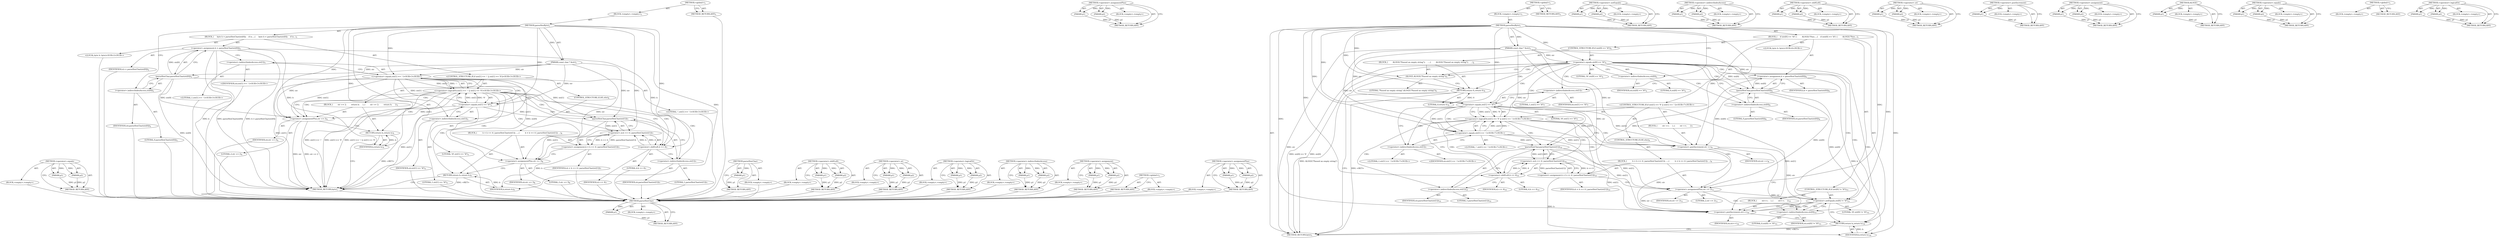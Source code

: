 digraph "&lt;operator&gt;.logicalOr" {
vulnerable_95 [label=<(METHOD,&lt;operator&gt;.equals)>];
vulnerable_96 [label=<(PARAM,p1)>];
vulnerable_97 [label=<(PARAM,p2)>];
vulnerable_98 [label=<(BLOCK,&lt;empty&gt;,&lt;empty&gt;)>];
vulnerable_99 [label=<(METHOD_RETURN,ANY)>];
vulnerable_6 [label=<(METHOD,&lt;global&gt;)<SUB>1</SUB>>];
vulnerable_7 [label=<(BLOCK,&lt;empty&gt;,&lt;empty&gt;)<SUB>1</SUB>>];
vulnerable_8 [label=<(METHOD,parseHexByte)<SUB>1</SUB>>];
vulnerable_9 [label=<(PARAM,const char * &amp;str)<SUB>1</SUB>>];
vulnerable_10 [label=<(BLOCK,{
     byte b = parseHexChar(str[0]);
    if (s...,{
     byte b = parseHexChar(str[0]);
    if (s...)<SUB>1</SUB>>];
vulnerable_11 [label="<(LOCAL,byte b: byte)<SUB>2</SUB>>"];
vulnerable_12 [label=<(&lt;operator&gt;.assignment,b = parseHexChar(str[0]))<SUB>2</SUB>>];
vulnerable_13 [label=<(IDENTIFIER,b,b = parseHexChar(str[0]))<SUB>2</SUB>>];
vulnerable_14 [label=<(parseHexChar,parseHexChar(str[0]))<SUB>2</SUB>>];
vulnerable_15 [label=<(&lt;operator&gt;.indirectIndexAccess,str[0])<SUB>2</SUB>>];
vulnerable_16 [label=<(IDENTIFIER,str,parseHexChar(str[0]))<SUB>2</SUB>>];
vulnerable_17 [label=<(LITERAL,0,parseHexChar(str[0]))<SUB>2</SUB>>];
vulnerable_18 [label="<(CONTROL_STRUCTURE,IF,if (str[1] == ':' || str[1] == '\0'))<SUB>3</SUB>>"];
vulnerable_19 [label="<(&lt;operator&gt;.logicalOr,str[1] == ':' || str[1] == '\0')<SUB>3</SUB>>"];
vulnerable_20 [label="<(&lt;operator&gt;.equals,str[1] == ':')<SUB>3</SUB>>"];
vulnerable_21 [label=<(&lt;operator&gt;.indirectIndexAccess,str[1])<SUB>3</SUB>>];
vulnerable_22 [label="<(IDENTIFIER,str,str[1] == ':')<SUB>3</SUB>>"];
vulnerable_23 [label="<(LITERAL,1,str[1] == ':')<SUB>3</SUB>>"];
vulnerable_24 [label="<(LITERAL,':',str[1] == ':')<SUB>3</SUB>>"];
vulnerable_25 [label=<(&lt;operator&gt;.equals,str[1] == '\0')<SUB>3</SUB>>];
vulnerable_26 [label=<(&lt;operator&gt;.indirectIndexAccess,str[1])<SUB>3</SUB>>];
vulnerable_27 [label=<(IDENTIFIER,str,str[1] == '\0')<SUB>3</SUB>>];
vulnerable_28 [label=<(LITERAL,1,str[1] == '\0')<SUB>3</SUB>>];
vulnerable_29 [label=<(LITERAL,'\0',str[1] == '\0')<SUB>3</SUB>>];
vulnerable_30 [label=<(BLOCK,{
        str += 2;
        return b;
     },{
        str += 2;
        return b;
     })<SUB>3</SUB>>];
vulnerable_31 [label=<(&lt;operator&gt;.assignmentPlus,str += 2)<SUB>4</SUB>>];
vulnerable_32 [label=<(IDENTIFIER,str,str += 2)<SUB>4</SUB>>];
vulnerable_33 [label=<(LITERAL,2,str += 2)<SUB>4</SUB>>];
vulnerable_34 [label=<(RETURN,return b;,return b;)<SUB>5</SUB>>];
vulnerable_35 [label=<(IDENTIFIER,b,return b;)<SUB>5</SUB>>];
vulnerable_36 [label=<(CONTROL_STRUCTURE,ELSE,else)<SUB>6</SUB>>];
vulnerable_37 [label=<(BLOCK,{
         b = b &lt;&lt; 4 | parseHexChar(str[1]);
 ...,{
         b = b &lt;&lt; 4 | parseHexChar(str[1]);
 ...)<SUB>6</SUB>>];
vulnerable_38 [label=<(&lt;operator&gt;.assignment,b = b &lt;&lt; 4 | parseHexChar(str[1]))<SUB>7</SUB>>];
vulnerable_39 [label=<(IDENTIFIER,b,b = b &lt;&lt; 4 | parseHexChar(str[1]))<SUB>7</SUB>>];
vulnerable_40 [label=<(&lt;operator&gt;.or,b &lt;&lt; 4 | parseHexChar(str[1]))<SUB>7</SUB>>];
vulnerable_41 [label=<(&lt;operator&gt;.shiftLeft,b &lt;&lt; 4)<SUB>7</SUB>>];
vulnerable_42 [label=<(IDENTIFIER,b,b &lt;&lt; 4)<SUB>7</SUB>>];
vulnerable_43 [label=<(LITERAL,4,b &lt;&lt; 4)<SUB>7</SUB>>];
vulnerable_44 [label=<(parseHexChar,parseHexChar(str[1]))<SUB>7</SUB>>];
vulnerable_45 [label=<(&lt;operator&gt;.indirectIndexAccess,str[1])<SUB>7</SUB>>];
vulnerable_46 [label=<(IDENTIFIER,str,parseHexChar(str[1]))<SUB>7</SUB>>];
vulnerable_47 [label=<(LITERAL,1,parseHexChar(str[1]))<SUB>7</SUB>>];
vulnerable_48 [label=<(&lt;operator&gt;.assignmentPlus,str += 3)<SUB>8</SUB>>];
vulnerable_49 [label=<(IDENTIFIER,str,str += 3)<SUB>8</SUB>>];
vulnerable_50 [label=<(LITERAL,3,str += 3)<SUB>8</SUB>>];
vulnerable_51 [label=<(RETURN,return b;,return b;)<SUB>9</SUB>>];
vulnerable_52 [label=<(IDENTIFIER,b,return b;)<SUB>9</SUB>>];
vulnerable_53 [label=<(METHOD_RETURN,byte)<SUB>1</SUB>>];
vulnerable_55 [label=<(METHOD_RETURN,ANY)<SUB>1</SUB>>];
vulnerable_81 [label=<(METHOD,parseHexChar)>];
vulnerable_82 [label=<(PARAM,p1)>];
vulnerable_83 [label=<(BLOCK,&lt;empty&gt;,&lt;empty&gt;)>];
vulnerable_84 [label=<(METHOD_RETURN,ANY)>];
vulnerable_110 [label=<(METHOD,&lt;operator&gt;.shiftLeft)>];
vulnerable_111 [label=<(PARAM,p1)>];
vulnerable_112 [label=<(PARAM,p2)>];
vulnerable_113 [label=<(BLOCK,&lt;empty&gt;,&lt;empty&gt;)>];
vulnerable_114 [label=<(METHOD_RETURN,ANY)>];
vulnerable_105 [label=<(METHOD,&lt;operator&gt;.or)>];
vulnerable_106 [label=<(PARAM,p1)>];
vulnerable_107 [label=<(PARAM,p2)>];
vulnerable_108 [label=<(BLOCK,&lt;empty&gt;,&lt;empty&gt;)>];
vulnerable_109 [label=<(METHOD_RETURN,ANY)>];
vulnerable_90 [label=<(METHOD,&lt;operator&gt;.logicalOr)>];
vulnerable_91 [label=<(PARAM,p1)>];
vulnerable_92 [label=<(PARAM,p2)>];
vulnerable_93 [label=<(BLOCK,&lt;empty&gt;,&lt;empty&gt;)>];
vulnerable_94 [label=<(METHOD_RETURN,ANY)>];
vulnerable_85 [label=<(METHOD,&lt;operator&gt;.indirectIndexAccess)>];
vulnerable_86 [label=<(PARAM,p1)>];
vulnerable_87 [label=<(PARAM,p2)>];
vulnerable_88 [label=<(BLOCK,&lt;empty&gt;,&lt;empty&gt;)>];
vulnerable_89 [label=<(METHOD_RETURN,ANY)>];
vulnerable_76 [label=<(METHOD,&lt;operator&gt;.assignment)>];
vulnerable_77 [label=<(PARAM,p1)>];
vulnerable_78 [label=<(PARAM,p2)>];
vulnerable_79 [label=<(BLOCK,&lt;empty&gt;,&lt;empty&gt;)>];
vulnerable_80 [label=<(METHOD_RETURN,ANY)>];
vulnerable_70 [label=<(METHOD,&lt;global&gt;)<SUB>1</SUB>>];
vulnerable_71 [label=<(BLOCK,&lt;empty&gt;,&lt;empty&gt;)>];
vulnerable_72 [label=<(METHOD_RETURN,ANY)>];
vulnerable_100 [label=<(METHOD,&lt;operator&gt;.assignmentPlus)>];
vulnerable_101 [label=<(PARAM,p1)>];
vulnerable_102 [label=<(PARAM,p2)>];
vulnerable_103 [label=<(BLOCK,&lt;empty&gt;,&lt;empty&gt;)>];
vulnerable_104 [label=<(METHOD_RETURN,ANY)>];
fixed_114 [label=<(METHOD,parseHexChar)>];
fixed_115 [label=<(PARAM,p1)>];
fixed_116 [label=<(BLOCK,&lt;empty&gt;,&lt;empty&gt;)>];
fixed_117 [label=<(METHOD_RETURN,ANY)>];
fixed_137 [label=<(METHOD,&lt;operator&gt;.assignmentPlus)>];
fixed_138 [label=<(PARAM,p1)>];
fixed_139 [label=<(PARAM,p2)>];
fixed_140 [label=<(BLOCK,&lt;empty&gt;,&lt;empty&gt;)>];
fixed_141 [label=<(METHOD_RETURN,ANY)>];
fixed_6 [label=<(METHOD,&lt;global&gt;)<SUB>1</SUB>>];
fixed_7 [label=<(BLOCK,&lt;empty&gt;,&lt;empty&gt;)<SUB>1</SUB>>];
fixed_8 [label=<(METHOD,parseHexByte)<SUB>1</SUB>>];
fixed_9 [label=<(PARAM,const char * &amp;str)<SUB>1</SUB>>];
fixed_10 [label=<(BLOCK,{
    if (str[0] == '\0') {
        ALOGE(&quot;Pass...,{
    if (str[0] == '\0') {
        ALOGE(&quot;Pass...)<SUB>1</SUB>>];
fixed_11 [label=<(CONTROL_STRUCTURE,IF,if (str[0] == '\0'))<SUB>2</SUB>>];
fixed_12 [label=<(&lt;operator&gt;.equals,str[0] == '\0')<SUB>2</SUB>>];
fixed_13 [label=<(&lt;operator&gt;.indirectIndexAccess,str[0])<SUB>2</SUB>>];
fixed_14 [label=<(IDENTIFIER,str,str[0] == '\0')<SUB>2</SUB>>];
fixed_15 [label=<(LITERAL,0,str[0] == '\0')<SUB>2</SUB>>];
fixed_16 [label=<(LITERAL,'\0',str[0] == '\0')<SUB>2</SUB>>];
fixed_17 [label=<(BLOCK,{
        ALOGE(&quot;Passed an empty string&quot;);
    ...,{
        ALOGE(&quot;Passed an empty string&quot;);
    ...)<SUB>2</SUB>>];
fixed_18 [label=<(ALOGE,ALOGE(&quot;Passed an empty string&quot;))<SUB>3</SUB>>];
fixed_19 [label=<(LITERAL,&quot;Passed an empty string&quot;,ALOGE(&quot;Passed an empty string&quot;))<SUB>3</SUB>>];
fixed_20 [label=<(RETURN,return 0;,return 0;)<SUB>4</SUB>>];
fixed_21 [label=<(LITERAL,0,return 0;)<SUB>4</SUB>>];
fixed_22 [label="<(LOCAL,byte b: byte)<SUB>6</SUB>>"];
fixed_23 [label=<(&lt;operator&gt;.assignment,b = parseHexChar(str[0]))<SUB>6</SUB>>];
fixed_24 [label=<(IDENTIFIER,b,b = parseHexChar(str[0]))<SUB>6</SUB>>];
fixed_25 [label=<(parseHexChar,parseHexChar(str[0]))<SUB>6</SUB>>];
fixed_26 [label=<(&lt;operator&gt;.indirectIndexAccess,str[0])<SUB>6</SUB>>];
fixed_27 [label=<(IDENTIFIER,str,parseHexChar(str[0]))<SUB>6</SUB>>];
fixed_28 [label=<(LITERAL,0,parseHexChar(str[0]))<SUB>6</SUB>>];
fixed_29 [label="<(CONTROL_STRUCTURE,IF,if (str[1] == '\0' || str[1] == ':'))<SUB>7</SUB>>"];
fixed_30 [label="<(&lt;operator&gt;.logicalOr,str[1] == '\0' || str[1] == ':')<SUB>7</SUB>>"];
fixed_31 [label=<(&lt;operator&gt;.equals,str[1] == '\0')<SUB>7</SUB>>];
fixed_32 [label=<(&lt;operator&gt;.indirectIndexAccess,str[1])<SUB>7</SUB>>];
fixed_33 [label=<(IDENTIFIER,str,str[1] == '\0')<SUB>7</SUB>>];
fixed_34 [label=<(LITERAL,1,str[1] == '\0')<SUB>7</SUB>>];
fixed_35 [label=<(LITERAL,'\0',str[1] == '\0')<SUB>7</SUB>>];
fixed_36 [label="<(&lt;operator&gt;.equals,str[1] == ':')<SUB>7</SUB>>"];
fixed_37 [label=<(&lt;operator&gt;.indirectIndexAccess,str[1])<SUB>7</SUB>>];
fixed_38 [label="<(IDENTIFIER,str,str[1] == ':')<SUB>7</SUB>>"];
fixed_39 [label="<(LITERAL,1,str[1] == ':')<SUB>7</SUB>>"];
fixed_40 [label="<(LITERAL,':',str[1] == ':')<SUB>7</SUB>>"];
fixed_41 [label=<(BLOCK,{
        str ++;
     },{
        str ++;
     })<SUB>7</SUB>>];
fixed_42 [label=<(&lt;operator&gt;.postIncrement,str ++)<SUB>8</SUB>>];
fixed_43 [label=<(IDENTIFIER,str,str ++)<SUB>8</SUB>>];
fixed_44 [label=<(CONTROL_STRUCTURE,ELSE,else)<SUB>9</SUB>>];
fixed_45 [label=<(BLOCK,{
         b = b &lt;&lt; 4 | parseHexChar(str[1]);
 ...,{
         b = b &lt;&lt; 4 | parseHexChar(str[1]);
 ...)<SUB>9</SUB>>];
fixed_46 [label=<(&lt;operator&gt;.assignment,b = b &lt;&lt; 4 | parseHexChar(str[1]))<SUB>10</SUB>>];
fixed_47 [label=<(IDENTIFIER,b,b = b &lt;&lt; 4 | parseHexChar(str[1]))<SUB>10</SUB>>];
fixed_48 [label=<(&lt;operator&gt;.or,b &lt;&lt; 4 | parseHexChar(str[1]))<SUB>10</SUB>>];
fixed_49 [label=<(&lt;operator&gt;.shiftLeft,b &lt;&lt; 4)<SUB>10</SUB>>];
fixed_50 [label=<(IDENTIFIER,b,b &lt;&lt; 4)<SUB>10</SUB>>];
fixed_51 [label=<(LITERAL,4,b &lt;&lt; 4)<SUB>10</SUB>>];
fixed_52 [label=<(parseHexChar,parseHexChar(str[1]))<SUB>10</SUB>>];
fixed_53 [label=<(&lt;operator&gt;.indirectIndexAccess,str[1])<SUB>10</SUB>>];
fixed_54 [label=<(IDENTIFIER,str,parseHexChar(str[1]))<SUB>10</SUB>>];
fixed_55 [label=<(LITERAL,1,parseHexChar(str[1]))<SUB>10</SUB>>];
fixed_56 [label=<(&lt;operator&gt;.assignmentPlus,str += 2)<SUB>11</SUB>>];
fixed_57 [label=<(IDENTIFIER,str,str += 2)<SUB>11</SUB>>];
fixed_58 [label=<(LITERAL,2,str += 2)<SUB>11</SUB>>];
fixed_59 [label=<(CONTROL_STRUCTURE,IF,if (str[0] != '\0'))<SUB>15</SUB>>];
fixed_60 [label=<(&lt;operator&gt;.notEquals,str[0] != '\0')<SUB>15</SUB>>];
fixed_61 [label=<(&lt;operator&gt;.indirectIndexAccess,str[0])<SUB>15</SUB>>];
fixed_62 [label=<(IDENTIFIER,str,str[0] != '\0')<SUB>15</SUB>>];
fixed_63 [label=<(LITERAL,0,str[0] != '\0')<SUB>15</SUB>>];
fixed_64 [label=<(LITERAL,'\0',str[0] != '\0')<SUB>15</SUB>>];
fixed_65 [label=<(BLOCK,{
        str++;
    },{
        str++;
    })<SUB>15</SUB>>];
fixed_66 [label=<(&lt;operator&gt;.postIncrement,str++)<SUB>16</SUB>>];
fixed_67 [label=<(IDENTIFIER,str,str++)<SUB>16</SUB>>];
fixed_68 [label=<(RETURN,return b;,return b;)<SUB>18</SUB>>];
fixed_69 [label=<(IDENTIFIER,b,return b;)<SUB>18</SUB>>];
fixed_70 [label=<(METHOD_RETURN,byte)<SUB>1</SUB>>];
fixed_72 [label=<(METHOD_RETURN,ANY)<SUB>1</SUB>>];
fixed_142 [label=<(METHOD,&lt;operator&gt;.notEquals)>];
fixed_143 [label=<(PARAM,p1)>];
fixed_144 [label=<(PARAM,p2)>];
fixed_145 [label=<(BLOCK,&lt;empty&gt;,&lt;empty&gt;)>];
fixed_146 [label=<(METHOD_RETURN,ANY)>];
fixed_100 [label=<(METHOD,&lt;operator&gt;.indirectIndexAccess)>];
fixed_101 [label=<(PARAM,p1)>];
fixed_102 [label=<(PARAM,p2)>];
fixed_103 [label=<(BLOCK,&lt;empty&gt;,&lt;empty&gt;)>];
fixed_104 [label=<(METHOD_RETURN,ANY)>];
fixed_132 [label=<(METHOD,&lt;operator&gt;.shiftLeft)>];
fixed_133 [label=<(PARAM,p1)>];
fixed_134 [label=<(PARAM,p2)>];
fixed_135 [label=<(BLOCK,&lt;empty&gt;,&lt;empty&gt;)>];
fixed_136 [label=<(METHOD_RETURN,ANY)>];
fixed_127 [label=<(METHOD,&lt;operator&gt;.or)>];
fixed_128 [label=<(PARAM,p1)>];
fixed_129 [label=<(PARAM,p2)>];
fixed_130 [label=<(BLOCK,&lt;empty&gt;,&lt;empty&gt;)>];
fixed_131 [label=<(METHOD_RETURN,ANY)>];
fixed_123 [label=<(METHOD,&lt;operator&gt;.postIncrement)>];
fixed_124 [label=<(PARAM,p1)>];
fixed_125 [label=<(BLOCK,&lt;empty&gt;,&lt;empty&gt;)>];
fixed_126 [label=<(METHOD_RETURN,ANY)>];
fixed_109 [label=<(METHOD,&lt;operator&gt;.assignment)>];
fixed_110 [label=<(PARAM,p1)>];
fixed_111 [label=<(PARAM,p2)>];
fixed_112 [label=<(BLOCK,&lt;empty&gt;,&lt;empty&gt;)>];
fixed_113 [label=<(METHOD_RETURN,ANY)>];
fixed_105 [label=<(METHOD,ALOGE)>];
fixed_106 [label=<(PARAM,p1)>];
fixed_107 [label=<(BLOCK,&lt;empty&gt;,&lt;empty&gt;)>];
fixed_108 [label=<(METHOD_RETURN,ANY)>];
fixed_95 [label=<(METHOD,&lt;operator&gt;.equals)>];
fixed_96 [label=<(PARAM,p1)>];
fixed_97 [label=<(PARAM,p2)>];
fixed_98 [label=<(BLOCK,&lt;empty&gt;,&lt;empty&gt;)>];
fixed_99 [label=<(METHOD_RETURN,ANY)>];
fixed_89 [label=<(METHOD,&lt;global&gt;)<SUB>1</SUB>>];
fixed_90 [label=<(BLOCK,&lt;empty&gt;,&lt;empty&gt;)>];
fixed_91 [label=<(METHOD_RETURN,ANY)>];
fixed_118 [label=<(METHOD,&lt;operator&gt;.logicalOr)>];
fixed_119 [label=<(PARAM,p1)>];
fixed_120 [label=<(PARAM,p2)>];
fixed_121 [label=<(BLOCK,&lt;empty&gt;,&lt;empty&gt;)>];
fixed_122 [label=<(METHOD_RETURN,ANY)>];
vulnerable_95 -> vulnerable_96  [key=0, label="AST: "];
vulnerable_95 -> vulnerable_96  [key=1, label="DDG: "];
vulnerable_95 -> vulnerable_98  [key=0, label="AST: "];
vulnerable_95 -> vulnerable_97  [key=0, label="AST: "];
vulnerable_95 -> vulnerable_97  [key=1, label="DDG: "];
vulnerable_95 -> vulnerable_99  [key=0, label="AST: "];
vulnerable_95 -> vulnerable_99  [key=1, label="CFG: "];
vulnerable_96 -> vulnerable_99  [key=0, label="DDG: p1"];
vulnerable_97 -> vulnerable_99  [key=0, label="DDG: p2"];
vulnerable_98 -> fixed_114  [key=0];
vulnerable_99 -> fixed_114  [key=0];
vulnerable_6 -> vulnerable_7  [key=0, label="AST: "];
vulnerable_6 -> vulnerable_55  [key=0, label="AST: "];
vulnerable_6 -> vulnerable_55  [key=1, label="CFG: "];
vulnerable_7 -> vulnerable_8  [key=0, label="AST: "];
vulnerable_8 -> vulnerable_9  [key=0, label="AST: "];
vulnerable_8 -> vulnerable_9  [key=1, label="DDG: "];
vulnerable_8 -> vulnerable_10  [key=0, label="AST: "];
vulnerable_8 -> vulnerable_53  [key=0, label="AST: "];
vulnerable_8 -> vulnerable_15  [key=0, label="CFG: "];
vulnerable_8 -> vulnerable_31  [key=0, label="DDG: "];
vulnerable_8 -> vulnerable_20  [key=0, label="DDG: "];
vulnerable_8 -> vulnerable_25  [key=0, label="DDG: "];
vulnerable_8 -> vulnerable_35  [key=0, label="DDG: "];
vulnerable_8 -> vulnerable_48  [key=0, label="DDG: "];
vulnerable_8 -> vulnerable_52  [key=0, label="DDG: "];
vulnerable_8 -> vulnerable_41  [key=0, label="DDG: "];
vulnerable_9 -> vulnerable_14  [key=0, label="DDG: str"];
vulnerable_9 -> vulnerable_20  [key=0, label="DDG: str"];
vulnerable_9 -> vulnerable_25  [key=0, label="DDG: str"];
vulnerable_9 -> vulnerable_31  [key=0, label="DDG: str"];
vulnerable_9 -> vulnerable_48  [key=0, label="DDG: str"];
vulnerable_9 -> vulnerable_44  [key=0, label="DDG: str"];
vulnerable_10 -> vulnerable_11  [key=0, label="AST: "];
vulnerable_10 -> vulnerable_12  [key=0, label="AST: "];
vulnerable_10 -> vulnerable_18  [key=0, label="AST: "];
vulnerable_11 -> fixed_114  [key=0];
vulnerable_12 -> vulnerable_13  [key=0, label="AST: "];
vulnerable_12 -> vulnerable_14  [key=0, label="AST: "];
vulnerable_12 -> vulnerable_21  [key=0, label="CFG: "];
vulnerable_12 -> vulnerable_53  [key=0, label="DDG: b"];
vulnerable_12 -> vulnerable_53  [key=1, label="DDG: parseHexChar(str[0])"];
vulnerable_12 -> vulnerable_53  [key=2, label="DDG: b = parseHexChar(str[0])"];
vulnerable_12 -> vulnerable_35  [key=0, label="DDG: b"];
vulnerable_12 -> vulnerable_41  [key=0, label="DDG: b"];
vulnerable_13 -> fixed_114  [key=0];
vulnerable_14 -> vulnerable_15  [key=0, label="AST: "];
vulnerable_14 -> vulnerable_12  [key=0, label="CFG: "];
vulnerable_14 -> vulnerable_12  [key=1, label="DDG: str[0]"];
vulnerable_14 -> vulnerable_53  [key=0, label="DDG: str[0]"];
vulnerable_14 -> vulnerable_31  [key=0, label="DDG: str[0]"];
vulnerable_14 -> vulnerable_48  [key=0, label="DDG: str[0]"];
vulnerable_15 -> vulnerable_16  [key=0, label="AST: "];
vulnerable_15 -> vulnerable_17  [key=0, label="AST: "];
vulnerable_15 -> vulnerable_14  [key=0, label="CFG: "];
vulnerable_16 -> fixed_114  [key=0];
vulnerable_17 -> fixed_114  [key=0];
vulnerable_18 -> vulnerable_19  [key=0, label="AST: "];
vulnerable_18 -> vulnerable_30  [key=0, label="AST: "];
vulnerable_18 -> vulnerable_36  [key=0, label="AST: "];
vulnerable_19 -> vulnerable_20  [key=0, label="AST: "];
vulnerable_19 -> vulnerable_25  [key=0, label="AST: "];
vulnerable_19 -> vulnerable_31  [key=0, label="CFG: "];
vulnerable_19 -> vulnerable_31  [key=1, label="CDG: "];
vulnerable_19 -> vulnerable_41  [key=0, label="CFG: "];
vulnerable_19 -> vulnerable_41  [key=1, label="CDG: "];
vulnerable_19 -> vulnerable_53  [key=0, label="DDG: str[1] == ':'"];
vulnerable_19 -> vulnerable_53  [key=1, label="DDG: str[1] == '\0'"];
vulnerable_19 -> vulnerable_53  [key=2, label="DDG: str[1] == ':' || str[1] == '\0'"];
vulnerable_19 -> vulnerable_34  [key=0, label="CDG: "];
vulnerable_19 -> vulnerable_48  [key=0, label="CDG: "];
vulnerable_19 -> vulnerable_51  [key=0, label="CDG: "];
vulnerable_19 -> vulnerable_38  [key=0, label="CDG: "];
vulnerable_19 -> vulnerable_45  [key=0, label="CDG: "];
vulnerable_19 -> vulnerable_40  [key=0, label="CDG: "];
vulnerable_19 -> vulnerable_44  [key=0, label="CDG: "];
vulnerable_20 -> vulnerable_21  [key=0, label="AST: "];
vulnerable_20 -> vulnerable_24  [key=0, label="AST: "];
vulnerable_20 -> vulnerable_19  [key=0, label="CFG: "];
vulnerable_20 -> vulnerable_19  [key=1, label="DDG: str[1]"];
vulnerable_20 -> vulnerable_19  [key=2, label="DDG: ':'"];
vulnerable_20 -> vulnerable_26  [key=0, label="CFG: "];
vulnerable_20 -> vulnerable_26  [key=1, label="CDG: "];
vulnerable_20 -> vulnerable_53  [key=0, label="DDG: str[1]"];
vulnerable_20 -> vulnerable_25  [key=0, label="DDG: str[1]"];
vulnerable_20 -> vulnerable_25  [key=1, label="CDG: "];
vulnerable_20 -> vulnerable_31  [key=0, label="DDG: str[1]"];
vulnerable_20 -> vulnerable_44  [key=0, label="DDG: str[1]"];
vulnerable_21 -> vulnerable_22  [key=0, label="AST: "];
vulnerable_21 -> vulnerable_23  [key=0, label="AST: "];
vulnerable_21 -> vulnerable_20  [key=0, label="CFG: "];
vulnerable_22 -> fixed_114  [key=0];
vulnerable_23 -> fixed_114  [key=0];
vulnerable_24 -> fixed_114  [key=0];
vulnerable_25 -> vulnerable_26  [key=0, label="AST: "];
vulnerable_25 -> vulnerable_29  [key=0, label="AST: "];
vulnerable_25 -> vulnerable_19  [key=0, label="CFG: "];
vulnerable_25 -> vulnerable_19  [key=1, label="DDG: str[1]"];
vulnerable_25 -> vulnerable_19  [key=2, label="DDG: '\0'"];
vulnerable_25 -> vulnerable_53  [key=0, label="DDG: str[1]"];
vulnerable_25 -> vulnerable_31  [key=0, label="DDG: str[1]"];
vulnerable_25 -> vulnerable_44  [key=0, label="DDG: str[1]"];
vulnerable_26 -> vulnerable_27  [key=0, label="AST: "];
vulnerable_26 -> vulnerable_28  [key=0, label="AST: "];
vulnerable_26 -> vulnerable_25  [key=0, label="CFG: "];
vulnerable_27 -> fixed_114  [key=0];
vulnerable_28 -> fixed_114  [key=0];
vulnerable_29 -> fixed_114  [key=0];
vulnerable_30 -> vulnerable_31  [key=0, label="AST: "];
vulnerable_30 -> vulnerable_34  [key=0, label="AST: "];
vulnerable_31 -> vulnerable_32  [key=0, label="AST: "];
vulnerable_31 -> vulnerable_33  [key=0, label="AST: "];
vulnerable_31 -> vulnerable_34  [key=0, label="CFG: "];
vulnerable_31 -> vulnerable_53  [key=0, label="DDG: str"];
vulnerable_31 -> vulnerable_53  [key=1, label="DDG: str += 2"];
vulnerable_32 -> fixed_114  [key=0];
vulnerable_33 -> fixed_114  [key=0];
vulnerable_34 -> vulnerable_35  [key=0, label="AST: "];
vulnerable_34 -> vulnerable_53  [key=0, label="CFG: "];
vulnerable_34 -> vulnerable_53  [key=1, label="DDG: &lt;RET&gt;"];
vulnerable_35 -> vulnerable_34  [key=0, label="DDG: b"];
vulnerable_36 -> vulnerable_37  [key=0, label="AST: "];
vulnerable_37 -> vulnerable_38  [key=0, label="AST: "];
vulnerable_37 -> vulnerable_48  [key=0, label="AST: "];
vulnerable_37 -> vulnerable_51  [key=0, label="AST: "];
vulnerable_38 -> vulnerable_39  [key=0, label="AST: "];
vulnerable_38 -> vulnerable_40  [key=0, label="AST: "];
vulnerable_38 -> vulnerable_48  [key=0, label="CFG: "];
vulnerable_38 -> vulnerable_52  [key=0, label="DDG: b"];
vulnerable_39 -> fixed_114  [key=0];
vulnerable_40 -> vulnerable_41  [key=0, label="AST: "];
vulnerable_40 -> vulnerable_44  [key=0, label="AST: "];
vulnerable_40 -> vulnerable_38  [key=0, label="CFG: "];
vulnerable_40 -> vulnerable_38  [key=1, label="DDG: b &lt;&lt; 4"];
vulnerable_40 -> vulnerable_38  [key=2, label="DDG: parseHexChar(str[1])"];
vulnerable_41 -> vulnerable_42  [key=0, label="AST: "];
vulnerable_41 -> vulnerable_43  [key=0, label="AST: "];
vulnerable_41 -> vulnerable_45  [key=0, label="CFG: "];
vulnerable_41 -> vulnerable_40  [key=0, label="DDG: b"];
vulnerable_41 -> vulnerable_40  [key=1, label="DDG: 4"];
vulnerable_42 -> fixed_114  [key=0];
vulnerable_43 -> fixed_114  [key=0];
vulnerable_44 -> vulnerable_45  [key=0, label="AST: "];
vulnerable_44 -> vulnerable_40  [key=0, label="CFG: "];
vulnerable_44 -> vulnerable_40  [key=1, label="DDG: str[1]"];
vulnerable_44 -> vulnerable_48  [key=0, label="DDG: str[1]"];
vulnerable_45 -> vulnerable_46  [key=0, label="AST: "];
vulnerable_45 -> vulnerable_47  [key=0, label="AST: "];
vulnerable_45 -> vulnerable_44  [key=0, label="CFG: "];
vulnerable_46 -> fixed_114  [key=0];
vulnerable_47 -> fixed_114  [key=0];
vulnerable_48 -> vulnerable_49  [key=0, label="AST: "];
vulnerable_48 -> vulnerable_50  [key=0, label="AST: "];
vulnerable_48 -> vulnerable_51  [key=0, label="CFG: "];
vulnerable_49 -> fixed_114  [key=0];
vulnerable_50 -> fixed_114  [key=0];
vulnerable_51 -> vulnerable_52  [key=0, label="AST: "];
vulnerable_51 -> vulnerable_53  [key=0, label="CFG: "];
vulnerable_51 -> vulnerable_53  [key=1, label="DDG: &lt;RET&gt;"];
vulnerable_52 -> vulnerable_51  [key=0, label="DDG: b"];
vulnerable_53 -> fixed_114  [key=0];
vulnerable_55 -> fixed_114  [key=0];
vulnerable_81 -> vulnerable_82  [key=0, label="AST: "];
vulnerable_81 -> vulnerable_82  [key=1, label="DDG: "];
vulnerable_81 -> vulnerable_83  [key=0, label="AST: "];
vulnerable_81 -> vulnerable_84  [key=0, label="AST: "];
vulnerable_81 -> vulnerable_84  [key=1, label="CFG: "];
vulnerable_82 -> vulnerable_84  [key=0, label="DDG: p1"];
vulnerable_83 -> fixed_114  [key=0];
vulnerable_84 -> fixed_114  [key=0];
vulnerable_110 -> vulnerable_111  [key=0, label="AST: "];
vulnerable_110 -> vulnerable_111  [key=1, label="DDG: "];
vulnerable_110 -> vulnerable_113  [key=0, label="AST: "];
vulnerable_110 -> vulnerable_112  [key=0, label="AST: "];
vulnerable_110 -> vulnerable_112  [key=1, label="DDG: "];
vulnerable_110 -> vulnerable_114  [key=0, label="AST: "];
vulnerable_110 -> vulnerable_114  [key=1, label="CFG: "];
vulnerable_111 -> vulnerable_114  [key=0, label="DDG: p1"];
vulnerable_112 -> vulnerable_114  [key=0, label="DDG: p2"];
vulnerable_113 -> fixed_114  [key=0];
vulnerable_114 -> fixed_114  [key=0];
vulnerable_105 -> vulnerable_106  [key=0, label="AST: "];
vulnerable_105 -> vulnerable_106  [key=1, label="DDG: "];
vulnerable_105 -> vulnerable_108  [key=0, label="AST: "];
vulnerable_105 -> vulnerable_107  [key=0, label="AST: "];
vulnerable_105 -> vulnerable_107  [key=1, label="DDG: "];
vulnerable_105 -> vulnerable_109  [key=0, label="AST: "];
vulnerable_105 -> vulnerable_109  [key=1, label="CFG: "];
vulnerable_106 -> vulnerable_109  [key=0, label="DDG: p1"];
vulnerable_107 -> vulnerable_109  [key=0, label="DDG: p2"];
vulnerable_108 -> fixed_114  [key=0];
vulnerable_109 -> fixed_114  [key=0];
vulnerable_90 -> vulnerable_91  [key=0, label="AST: "];
vulnerable_90 -> vulnerable_91  [key=1, label="DDG: "];
vulnerable_90 -> vulnerable_93  [key=0, label="AST: "];
vulnerable_90 -> vulnerable_92  [key=0, label="AST: "];
vulnerable_90 -> vulnerable_92  [key=1, label="DDG: "];
vulnerable_90 -> vulnerable_94  [key=0, label="AST: "];
vulnerable_90 -> vulnerable_94  [key=1, label="CFG: "];
vulnerable_91 -> vulnerable_94  [key=0, label="DDG: p1"];
vulnerable_92 -> vulnerable_94  [key=0, label="DDG: p2"];
vulnerable_93 -> fixed_114  [key=0];
vulnerable_94 -> fixed_114  [key=0];
vulnerable_85 -> vulnerable_86  [key=0, label="AST: "];
vulnerable_85 -> vulnerable_86  [key=1, label="DDG: "];
vulnerable_85 -> vulnerable_88  [key=0, label="AST: "];
vulnerable_85 -> vulnerable_87  [key=0, label="AST: "];
vulnerable_85 -> vulnerable_87  [key=1, label="DDG: "];
vulnerable_85 -> vulnerable_89  [key=0, label="AST: "];
vulnerable_85 -> vulnerable_89  [key=1, label="CFG: "];
vulnerable_86 -> vulnerable_89  [key=0, label="DDG: p1"];
vulnerable_87 -> vulnerable_89  [key=0, label="DDG: p2"];
vulnerable_88 -> fixed_114  [key=0];
vulnerable_89 -> fixed_114  [key=0];
vulnerable_76 -> vulnerable_77  [key=0, label="AST: "];
vulnerable_76 -> vulnerable_77  [key=1, label="DDG: "];
vulnerable_76 -> vulnerable_79  [key=0, label="AST: "];
vulnerable_76 -> vulnerable_78  [key=0, label="AST: "];
vulnerable_76 -> vulnerable_78  [key=1, label="DDG: "];
vulnerable_76 -> vulnerable_80  [key=0, label="AST: "];
vulnerable_76 -> vulnerable_80  [key=1, label="CFG: "];
vulnerable_77 -> vulnerable_80  [key=0, label="DDG: p1"];
vulnerable_78 -> vulnerable_80  [key=0, label="DDG: p2"];
vulnerable_79 -> fixed_114  [key=0];
vulnerable_80 -> fixed_114  [key=0];
vulnerable_70 -> vulnerable_71  [key=0, label="AST: "];
vulnerable_70 -> vulnerable_72  [key=0, label="AST: "];
vulnerable_70 -> vulnerable_72  [key=1, label="CFG: "];
vulnerable_71 -> fixed_114  [key=0];
vulnerable_72 -> fixed_114  [key=0];
vulnerable_100 -> vulnerable_101  [key=0, label="AST: "];
vulnerable_100 -> vulnerable_101  [key=1, label="DDG: "];
vulnerable_100 -> vulnerable_103  [key=0, label="AST: "];
vulnerable_100 -> vulnerable_102  [key=0, label="AST: "];
vulnerable_100 -> vulnerable_102  [key=1, label="DDG: "];
vulnerable_100 -> vulnerable_104  [key=0, label="AST: "];
vulnerable_100 -> vulnerable_104  [key=1, label="CFG: "];
vulnerable_101 -> vulnerable_104  [key=0, label="DDG: p1"];
vulnerable_102 -> vulnerable_104  [key=0, label="DDG: p2"];
vulnerable_103 -> fixed_114  [key=0];
vulnerable_104 -> fixed_114  [key=0];
fixed_114 -> fixed_115  [key=0, label="AST: "];
fixed_114 -> fixed_115  [key=1, label="DDG: "];
fixed_114 -> fixed_116  [key=0, label="AST: "];
fixed_114 -> fixed_117  [key=0, label="AST: "];
fixed_114 -> fixed_117  [key=1, label="CFG: "];
fixed_115 -> fixed_117  [key=0, label="DDG: p1"];
fixed_137 -> fixed_138  [key=0, label="AST: "];
fixed_137 -> fixed_138  [key=1, label="DDG: "];
fixed_137 -> fixed_140  [key=0, label="AST: "];
fixed_137 -> fixed_139  [key=0, label="AST: "];
fixed_137 -> fixed_139  [key=1, label="DDG: "];
fixed_137 -> fixed_141  [key=0, label="AST: "];
fixed_137 -> fixed_141  [key=1, label="CFG: "];
fixed_138 -> fixed_141  [key=0, label="DDG: p1"];
fixed_139 -> fixed_141  [key=0, label="DDG: p2"];
fixed_6 -> fixed_7  [key=0, label="AST: "];
fixed_6 -> fixed_72  [key=0, label="AST: "];
fixed_6 -> fixed_72  [key=1, label="CFG: "];
fixed_7 -> fixed_8  [key=0, label="AST: "];
fixed_8 -> fixed_9  [key=0, label="AST: "];
fixed_8 -> fixed_9  [key=1, label="DDG: "];
fixed_8 -> fixed_10  [key=0, label="AST: "];
fixed_8 -> fixed_70  [key=0, label="AST: "];
fixed_8 -> fixed_13  [key=0, label="CFG: "];
fixed_8 -> fixed_69  [key=0, label="DDG: "];
fixed_8 -> fixed_12  [key=0, label="DDG: "];
fixed_8 -> fixed_20  [key=0, label="DDG: "];
fixed_8 -> fixed_60  [key=0, label="DDG: "];
fixed_8 -> fixed_18  [key=0, label="DDG: "];
fixed_8 -> fixed_21  [key=0, label="DDG: "];
fixed_8 -> fixed_31  [key=0, label="DDG: "];
fixed_8 -> fixed_36  [key=0, label="DDG: "];
fixed_8 -> fixed_42  [key=0, label="DDG: "];
fixed_8 -> fixed_56  [key=0, label="DDG: "];
fixed_8 -> fixed_66  [key=0, label="DDG: "];
fixed_8 -> fixed_49  [key=0, label="DDG: "];
fixed_9 -> fixed_70  [key=0, label="DDG: str"];
fixed_9 -> fixed_12  [key=0, label="DDG: str"];
fixed_9 -> fixed_25  [key=0, label="DDG: str"];
fixed_9 -> fixed_31  [key=0, label="DDG: str"];
fixed_9 -> fixed_36  [key=0, label="DDG: str"];
fixed_9 -> fixed_42  [key=0, label="DDG: str"];
fixed_9 -> fixed_56  [key=0, label="DDG: str"];
fixed_9 -> fixed_52  [key=0, label="DDG: str"];
fixed_10 -> fixed_11  [key=0, label="AST: "];
fixed_10 -> fixed_22  [key=0, label="AST: "];
fixed_10 -> fixed_23  [key=0, label="AST: "];
fixed_10 -> fixed_29  [key=0, label="AST: "];
fixed_10 -> fixed_59  [key=0, label="AST: "];
fixed_10 -> fixed_68  [key=0, label="AST: "];
fixed_11 -> fixed_12  [key=0, label="AST: "];
fixed_11 -> fixed_17  [key=0, label="AST: "];
fixed_12 -> fixed_13  [key=0, label="AST: "];
fixed_12 -> fixed_16  [key=0, label="AST: "];
fixed_12 -> fixed_18  [key=0, label="CFG: "];
fixed_12 -> fixed_18  [key=1, label="CDG: "];
fixed_12 -> fixed_26  [key=0, label="CFG: "];
fixed_12 -> fixed_26  [key=1, label="CDG: "];
fixed_12 -> fixed_70  [key=0, label="DDG: str[0]"];
fixed_12 -> fixed_70  [key=1, label="DDG: str[0] == '\0'"];
fixed_12 -> fixed_25  [key=0, label="DDG: str[0]"];
fixed_12 -> fixed_25  [key=1, label="CDG: "];
fixed_12 -> fixed_30  [key=0, label="CDG: "];
fixed_12 -> fixed_32  [key=0, label="CDG: "];
fixed_12 -> fixed_68  [key=0, label="CDG: "];
fixed_12 -> fixed_60  [key=0, label="CDG: "];
fixed_12 -> fixed_61  [key=0, label="CDG: "];
fixed_12 -> fixed_23  [key=0, label="CDG: "];
fixed_12 -> fixed_20  [key=0, label="CDG: "];
fixed_12 -> fixed_31  [key=0, label="CDG: "];
fixed_13 -> fixed_14  [key=0, label="AST: "];
fixed_13 -> fixed_15  [key=0, label="AST: "];
fixed_13 -> fixed_12  [key=0, label="CFG: "];
fixed_17 -> fixed_18  [key=0, label="AST: "];
fixed_17 -> fixed_20  [key=0, label="AST: "];
fixed_18 -> fixed_19  [key=0, label="AST: "];
fixed_18 -> fixed_20  [key=0, label="CFG: "];
fixed_18 -> fixed_70  [key=0, label="DDG: ALOGE(&quot;Passed an empty string&quot;)"];
fixed_20 -> fixed_21  [key=0, label="AST: "];
fixed_20 -> fixed_70  [key=0, label="CFG: "];
fixed_20 -> fixed_70  [key=1, label="DDG: &lt;RET&gt;"];
fixed_21 -> fixed_20  [key=0, label="DDG: 0"];
fixed_23 -> fixed_24  [key=0, label="AST: "];
fixed_23 -> fixed_25  [key=0, label="AST: "];
fixed_23 -> fixed_32  [key=0, label="CFG: "];
fixed_23 -> fixed_69  [key=0, label="DDG: b"];
fixed_23 -> fixed_49  [key=0, label="DDG: b"];
fixed_25 -> fixed_26  [key=0, label="AST: "];
fixed_25 -> fixed_23  [key=0, label="CFG: "];
fixed_25 -> fixed_23  [key=1, label="DDG: str[0]"];
fixed_25 -> fixed_60  [key=0, label="DDG: str[0]"];
fixed_25 -> fixed_42  [key=0, label="DDG: str[0]"];
fixed_25 -> fixed_56  [key=0, label="DDG: str[0]"];
fixed_26 -> fixed_27  [key=0, label="AST: "];
fixed_26 -> fixed_28  [key=0, label="AST: "];
fixed_26 -> fixed_25  [key=0, label="CFG: "];
fixed_29 -> fixed_30  [key=0, label="AST: "];
fixed_29 -> fixed_41  [key=0, label="AST: "];
fixed_29 -> fixed_44  [key=0, label="AST: "];
fixed_30 -> fixed_31  [key=0, label="AST: "];
fixed_30 -> fixed_36  [key=0, label="AST: "];
fixed_30 -> fixed_42  [key=0, label="CFG: "];
fixed_30 -> fixed_42  [key=1, label="CDG: "];
fixed_30 -> fixed_49  [key=0, label="CFG: "];
fixed_30 -> fixed_49  [key=1, label="CDG: "];
fixed_30 -> fixed_48  [key=0, label="CDG: "];
fixed_30 -> fixed_52  [key=0, label="CDG: "];
fixed_30 -> fixed_46  [key=0, label="CDG: "];
fixed_30 -> fixed_53  [key=0, label="CDG: "];
fixed_30 -> fixed_56  [key=0, label="CDG: "];
fixed_31 -> fixed_32  [key=0, label="AST: "];
fixed_31 -> fixed_35  [key=0, label="AST: "];
fixed_31 -> fixed_30  [key=0, label="CFG: "];
fixed_31 -> fixed_30  [key=1, label="DDG: str[1]"];
fixed_31 -> fixed_30  [key=2, label="DDG: '\0'"];
fixed_31 -> fixed_37  [key=0, label="CFG: "];
fixed_31 -> fixed_37  [key=1, label="CDG: "];
fixed_31 -> fixed_36  [key=0, label="DDG: str[1]"];
fixed_31 -> fixed_36  [key=1, label="CDG: "];
fixed_31 -> fixed_42  [key=0, label="DDG: str[1]"];
fixed_31 -> fixed_66  [key=0, label="DDG: str[1]"];
fixed_31 -> fixed_52  [key=0, label="DDG: str[1]"];
fixed_32 -> fixed_33  [key=0, label="AST: "];
fixed_32 -> fixed_34  [key=0, label="AST: "];
fixed_32 -> fixed_31  [key=0, label="CFG: "];
fixed_36 -> fixed_37  [key=0, label="AST: "];
fixed_36 -> fixed_40  [key=0, label="AST: "];
fixed_36 -> fixed_30  [key=0, label="CFG: "];
fixed_36 -> fixed_30  [key=1, label="DDG: str[1]"];
fixed_36 -> fixed_30  [key=2, label="DDG: ':'"];
fixed_36 -> fixed_42  [key=0, label="DDG: str[1]"];
fixed_36 -> fixed_66  [key=0, label="DDG: str[1]"];
fixed_36 -> fixed_52  [key=0, label="DDG: str[1]"];
fixed_37 -> fixed_38  [key=0, label="AST: "];
fixed_37 -> fixed_39  [key=0, label="AST: "];
fixed_37 -> fixed_36  [key=0, label="CFG: "];
fixed_41 -> fixed_42  [key=0, label="AST: "];
fixed_42 -> fixed_43  [key=0, label="AST: "];
fixed_42 -> fixed_61  [key=0, label="CFG: "];
fixed_42 -> fixed_60  [key=0, label="DDG: str"];
fixed_42 -> fixed_66  [key=0, label="DDG: str"];
fixed_44 -> fixed_45  [key=0, label="AST: "];
fixed_45 -> fixed_46  [key=0, label="AST: "];
fixed_45 -> fixed_56  [key=0, label="AST: "];
fixed_46 -> fixed_47  [key=0, label="AST: "];
fixed_46 -> fixed_48  [key=0, label="AST: "];
fixed_46 -> fixed_56  [key=0, label="CFG: "];
fixed_46 -> fixed_69  [key=0, label="DDG: b"];
fixed_48 -> fixed_49  [key=0, label="AST: "];
fixed_48 -> fixed_52  [key=0, label="AST: "];
fixed_48 -> fixed_46  [key=0, label="CFG: "];
fixed_48 -> fixed_46  [key=1, label="DDG: b &lt;&lt; 4"];
fixed_48 -> fixed_46  [key=2, label="DDG: parseHexChar(str[1])"];
fixed_49 -> fixed_50  [key=0, label="AST: "];
fixed_49 -> fixed_51  [key=0, label="AST: "];
fixed_49 -> fixed_53  [key=0, label="CFG: "];
fixed_49 -> fixed_48  [key=0, label="DDG: b"];
fixed_49 -> fixed_48  [key=1, label="DDG: 4"];
fixed_52 -> fixed_53  [key=0, label="AST: "];
fixed_52 -> fixed_48  [key=0, label="CFG: "];
fixed_52 -> fixed_48  [key=1, label="DDG: str[1]"];
fixed_52 -> fixed_66  [key=0, label="DDG: str[1]"];
fixed_52 -> fixed_56  [key=0, label="DDG: str[1]"];
fixed_53 -> fixed_54  [key=0, label="AST: "];
fixed_53 -> fixed_55  [key=0, label="AST: "];
fixed_53 -> fixed_52  [key=0, label="CFG: "];
fixed_56 -> fixed_57  [key=0, label="AST: "];
fixed_56 -> fixed_58  [key=0, label="AST: "];
fixed_56 -> fixed_61  [key=0, label="CFG: "];
fixed_56 -> fixed_60  [key=0, label="DDG: str"];
fixed_56 -> fixed_66  [key=0, label="DDG: str"];
fixed_59 -> fixed_60  [key=0, label="AST: "];
fixed_59 -> fixed_65  [key=0, label="AST: "];
fixed_60 -> fixed_61  [key=0, label="AST: "];
fixed_60 -> fixed_64  [key=0, label="AST: "];
fixed_60 -> fixed_66  [key=0, label="CFG: "];
fixed_60 -> fixed_66  [key=1, label="DDG: str[0]"];
fixed_60 -> fixed_66  [key=2, label="CDG: "];
fixed_60 -> fixed_68  [key=0, label="CFG: "];
fixed_61 -> fixed_62  [key=0, label="AST: "];
fixed_61 -> fixed_63  [key=0, label="AST: "];
fixed_61 -> fixed_60  [key=0, label="CFG: "];
fixed_65 -> fixed_66  [key=0, label="AST: "];
fixed_66 -> fixed_67  [key=0, label="AST: "];
fixed_66 -> fixed_68  [key=0, label="CFG: "];
fixed_68 -> fixed_69  [key=0, label="AST: "];
fixed_68 -> fixed_70  [key=0, label="CFG: "];
fixed_68 -> fixed_70  [key=1, label="DDG: &lt;RET&gt;"];
fixed_69 -> fixed_68  [key=0, label="DDG: b"];
fixed_142 -> fixed_143  [key=0, label="AST: "];
fixed_142 -> fixed_143  [key=1, label="DDG: "];
fixed_142 -> fixed_145  [key=0, label="AST: "];
fixed_142 -> fixed_144  [key=0, label="AST: "];
fixed_142 -> fixed_144  [key=1, label="DDG: "];
fixed_142 -> fixed_146  [key=0, label="AST: "];
fixed_142 -> fixed_146  [key=1, label="CFG: "];
fixed_143 -> fixed_146  [key=0, label="DDG: p1"];
fixed_144 -> fixed_146  [key=0, label="DDG: p2"];
fixed_100 -> fixed_101  [key=0, label="AST: "];
fixed_100 -> fixed_101  [key=1, label="DDG: "];
fixed_100 -> fixed_103  [key=0, label="AST: "];
fixed_100 -> fixed_102  [key=0, label="AST: "];
fixed_100 -> fixed_102  [key=1, label="DDG: "];
fixed_100 -> fixed_104  [key=0, label="AST: "];
fixed_100 -> fixed_104  [key=1, label="CFG: "];
fixed_101 -> fixed_104  [key=0, label="DDG: p1"];
fixed_102 -> fixed_104  [key=0, label="DDG: p2"];
fixed_132 -> fixed_133  [key=0, label="AST: "];
fixed_132 -> fixed_133  [key=1, label="DDG: "];
fixed_132 -> fixed_135  [key=0, label="AST: "];
fixed_132 -> fixed_134  [key=0, label="AST: "];
fixed_132 -> fixed_134  [key=1, label="DDG: "];
fixed_132 -> fixed_136  [key=0, label="AST: "];
fixed_132 -> fixed_136  [key=1, label="CFG: "];
fixed_133 -> fixed_136  [key=0, label="DDG: p1"];
fixed_134 -> fixed_136  [key=0, label="DDG: p2"];
fixed_127 -> fixed_128  [key=0, label="AST: "];
fixed_127 -> fixed_128  [key=1, label="DDG: "];
fixed_127 -> fixed_130  [key=0, label="AST: "];
fixed_127 -> fixed_129  [key=0, label="AST: "];
fixed_127 -> fixed_129  [key=1, label="DDG: "];
fixed_127 -> fixed_131  [key=0, label="AST: "];
fixed_127 -> fixed_131  [key=1, label="CFG: "];
fixed_128 -> fixed_131  [key=0, label="DDG: p1"];
fixed_129 -> fixed_131  [key=0, label="DDG: p2"];
fixed_123 -> fixed_124  [key=0, label="AST: "];
fixed_123 -> fixed_124  [key=1, label="DDG: "];
fixed_123 -> fixed_125  [key=0, label="AST: "];
fixed_123 -> fixed_126  [key=0, label="AST: "];
fixed_123 -> fixed_126  [key=1, label="CFG: "];
fixed_124 -> fixed_126  [key=0, label="DDG: p1"];
fixed_109 -> fixed_110  [key=0, label="AST: "];
fixed_109 -> fixed_110  [key=1, label="DDG: "];
fixed_109 -> fixed_112  [key=0, label="AST: "];
fixed_109 -> fixed_111  [key=0, label="AST: "];
fixed_109 -> fixed_111  [key=1, label="DDG: "];
fixed_109 -> fixed_113  [key=0, label="AST: "];
fixed_109 -> fixed_113  [key=1, label="CFG: "];
fixed_110 -> fixed_113  [key=0, label="DDG: p1"];
fixed_111 -> fixed_113  [key=0, label="DDG: p2"];
fixed_105 -> fixed_106  [key=0, label="AST: "];
fixed_105 -> fixed_106  [key=1, label="DDG: "];
fixed_105 -> fixed_107  [key=0, label="AST: "];
fixed_105 -> fixed_108  [key=0, label="AST: "];
fixed_105 -> fixed_108  [key=1, label="CFG: "];
fixed_106 -> fixed_108  [key=0, label="DDG: p1"];
fixed_95 -> fixed_96  [key=0, label="AST: "];
fixed_95 -> fixed_96  [key=1, label="DDG: "];
fixed_95 -> fixed_98  [key=0, label="AST: "];
fixed_95 -> fixed_97  [key=0, label="AST: "];
fixed_95 -> fixed_97  [key=1, label="DDG: "];
fixed_95 -> fixed_99  [key=0, label="AST: "];
fixed_95 -> fixed_99  [key=1, label="CFG: "];
fixed_96 -> fixed_99  [key=0, label="DDG: p1"];
fixed_97 -> fixed_99  [key=0, label="DDG: p2"];
fixed_89 -> fixed_90  [key=0, label="AST: "];
fixed_89 -> fixed_91  [key=0, label="AST: "];
fixed_89 -> fixed_91  [key=1, label="CFG: "];
fixed_118 -> fixed_119  [key=0, label="AST: "];
fixed_118 -> fixed_119  [key=1, label="DDG: "];
fixed_118 -> fixed_121  [key=0, label="AST: "];
fixed_118 -> fixed_120  [key=0, label="AST: "];
fixed_118 -> fixed_120  [key=1, label="DDG: "];
fixed_118 -> fixed_122  [key=0, label="AST: "];
fixed_118 -> fixed_122  [key=1, label="CFG: "];
fixed_119 -> fixed_122  [key=0, label="DDG: p1"];
fixed_120 -> fixed_122  [key=0, label="DDG: p2"];
}

